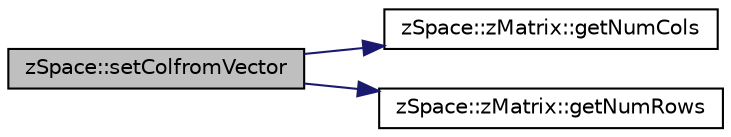 digraph "zSpace::setColfromVector"
{
 // LATEX_PDF_SIZE
  edge [fontname="Helvetica",fontsize="10",labelfontname="Helvetica",labelfontsize="10"];
  node [fontname="Helvetica",fontsize="10",shape=record];
  rankdir="LR";
  Node162 [label="zSpace::setColfromVector",height=0.2,width=0.4,color="black", fillcolor="grey75", style="filled", fontcolor="black",tooltip="This method inputs the vector values at the input index of the 4X4 tranformation matrix."];
  Node162 -> Node163 [color="midnightblue",fontsize="10",style="solid",fontname="Helvetica"];
  Node163 [label="zSpace::zMatrix::getNumCols",height=0.2,width=0.4,color="black", fillcolor="white", style="filled",URL="$classz_space_1_1z_matrix.html#a9f99bbcdb6224e24488e8e01d51937be",tooltip="This method gets the number of columns in the matrix."];
  Node162 -> Node164 [color="midnightblue",fontsize="10",style="solid",fontname="Helvetica"];
  Node164 [label="zSpace::zMatrix::getNumRows",height=0.2,width=0.4,color="black", fillcolor="white", style="filled",URL="$classz_space_1_1z_matrix.html#ae85a1183dc320f27fca7608431d5c4f5",tooltip="This method gets the number of rows in the matrix."];
}
